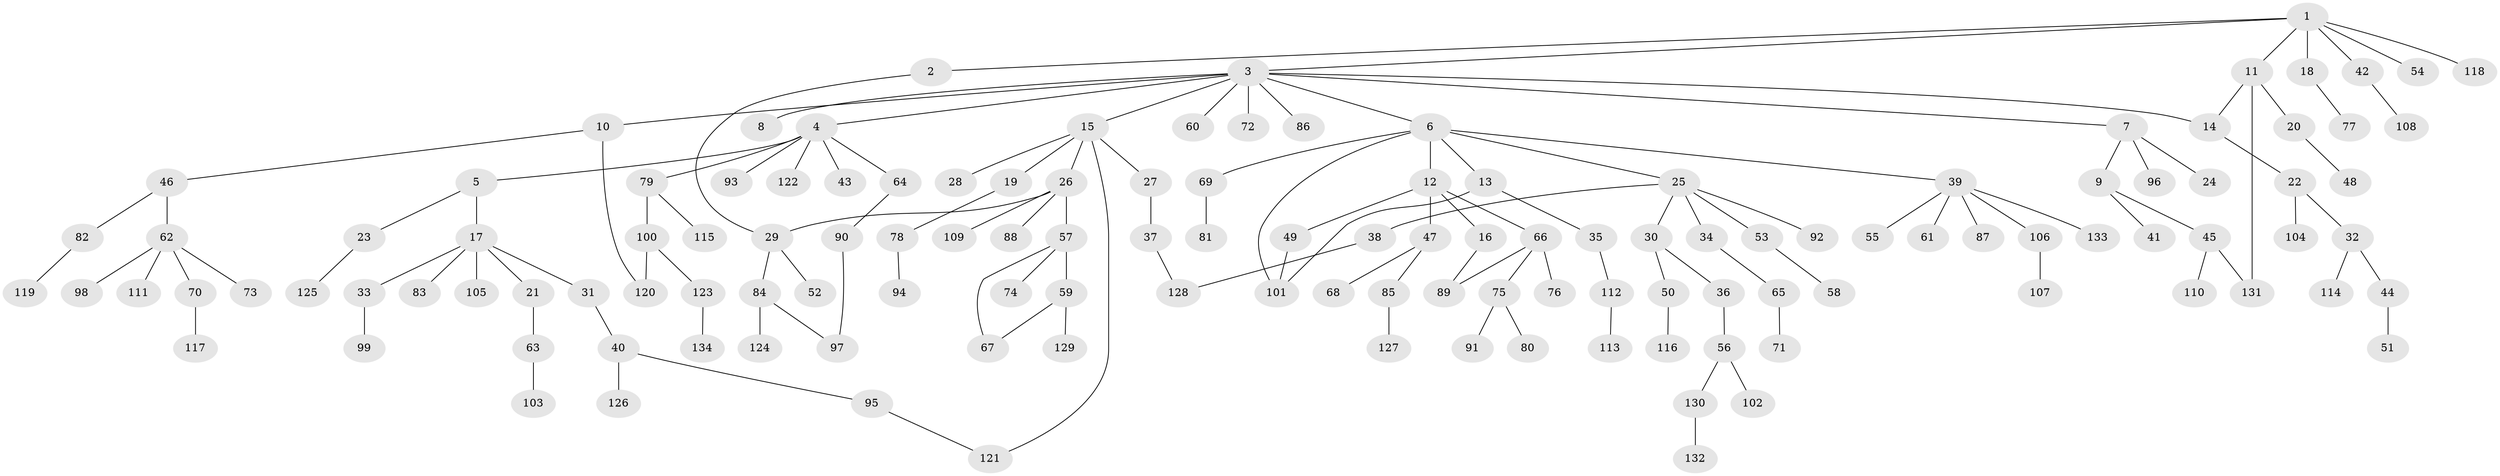 // coarse degree distribution, {13: 0.014925373134328358, 2: 0.22388059701492538, 7: 0.014925373134328358, 14: 0.014925373134328358, 1: 0.582089552238806, 3: 0.07462686567164178, 4: 0.014925373134328358, 6: 0.029850746268656716, 5: 0.029850746268656716}
// Generated by graph-tools (version 1.1) at 2025/16/03/04/25 18:16:58]
// undirected, 134 vertices, 144 edges
graph export_dot {
graph [start="1"]
  node [color=gray90,style=filled];
  1;
  2;
  3;
  4;
  5;
  6;
  7;
  8;
  9;
  10;
  11;
  12;
  13;
  14;
  15;
  16;
  17;
  18;
  19;
  20;
  21;
  22;
  23;
  24;
  25;
  26;
  27;
  28;
  29;
  30;
  31;
  32;
  33;
  34;
  35;
  36;
  37;
  38;
  39;
  40;
  41;
  42;
  43;
  44;
  45;
  46;
  47;
  48;
  49;
  50;
  51;
  52;
  53;
  54;
  55;
  56;
  57;
  58;
  59;
  60;
  61;
  62;
  63;
  64;
  65;
  66;
  67;
  68;
  69;
  70;
  71;
  72;
  73;
  74;
  75;
  76;
  77;
  78;
  79;
  80;
  81;
  82;
  83;
  84;
  85;
  86;
  87;
  88;
  89;
  90;
  91;
  92;
  93;
  94;
  95;
  96;
  97;
  98;
  99;
  100;
  101;
  102;
  103;
  104;
  105;
  106;
  107;
  108;
  109;
  110;
  111;
  112;
  113;
  114;
  115;
  116;
  117;
  118;
  119;
  120;
  121;
  122;
  123;
  124;
  125;
  126;
  127;
  128;
  129;
  130;
  131;
  132;
  133;
  134;
  1 -- 2;
  1 -- 3;
  1 -- 11;
  1 -- 18;
  1 -- 42;
  1 -- 54;
  1 -- 118;
  2 -- 29;
  3 -- 4;
  3 -- 6;
  3 -- 7;
  3 -- 8;
  3 -- 10;
  3 -- 14;
  3 -- 15;
  3 -- 60;
  3 -- 72;
  3 -- 86;
  4 -- 5;
  4 -- 43;
  4 -- 64;
  4 -- 79;
  4 -- 93;
  4 -- 122;
  5 -- 17;
  5 -- 23;
  6 -- 12;
  6 -- 13;
  6 -- 25;
  6 -- 39;
  6 -- 69;
  6 -- 101;
  7 -- 9;
  7 -- 24;
  7 -- 96;
  9 -- 41;
  9 -- 45;
  10 -- 46;
  10 -- 120;
  11 -- 20;
  11 -- 131;
  11 -- 14;
  12 -- 16;
  12 -- 47;
  12 -- 49;
  12 -- 66;
  13 -- 35;
  13 -- 101;
  14 -- 22;
  15 -- 19;
  15 -- 26;
  15 -- 27;
  15 -- 28;
  15 -- 121;
  16 -- 89;
  17 -- 21;
  17 -- 31;
  17 -- 33;
  17 -- 83;
  17 -- 105;
  18 -- 77;
  19 -- 78;
  20 -- 48;
  21 -- 63;
  22 -- 32;
  22 -- 104;
  23 -- 125;
  25 -- 30;
  25 -- 34;
  25 -- 38;
  25 -- 53;
  25 -- 92;
  26 -- 29;
  26 -- 57;
  26 -- 88;
  26 -- 109;
  27 -- 37;
  29 -- 52;
  29 -- 84;
  30 -- 36;
  30 -- 50;
  31 -- 40;
  32 -- 44;
  32 -- 114;
  33 -- 99;
  34 -- 65;
  35 -- 112;
  36 -- 56;
  37 -- 128;
  38 -- 128;
  39 -- 55;
  39 -- 61;
  39 -- 87;
  39 -- 106;
  39 -- 133;
  40 -- 95;
  40 -- 126;
  42 -- 108;
  44 -- 51;
  45 -- 110;
  45 -- 131;
  46 -- 62;
  46 -- 82;
  47 -- 68;
  47 -- 85;
  49 -- 101;
  50 -- 116;
  53 -- 58;
  56 -- 102;
  56 -- 130;
  57 -- 59;
  57 -- 74;
  57 -- 67;
  59 -- 67;
  59 -- 129;
  62 -- 70;
  62 -- 73;
  62 -- 98;
  62 -- 111;
  63 -- 103;
  64 -- 90;
  65 -- 71;
  66 -- 75;
  66 -- 76;
  66 -- 89;
  69 -- 81;
  70 -- 117;
  75 -- 80;
  75 -- 91;
  78 -- 94;
  79 -- 100;
  79 -- 115;
  82 -- 119;
  84 -- 97;
  84 -- 124;
  85 -- 127;
  90 -- 97;
  95 -- 121;
  100 -- 120;
  100 -- 123;
  106 -- 107;
  112 -- 113;
  123 -- 134;
  130 -- 132;
}
